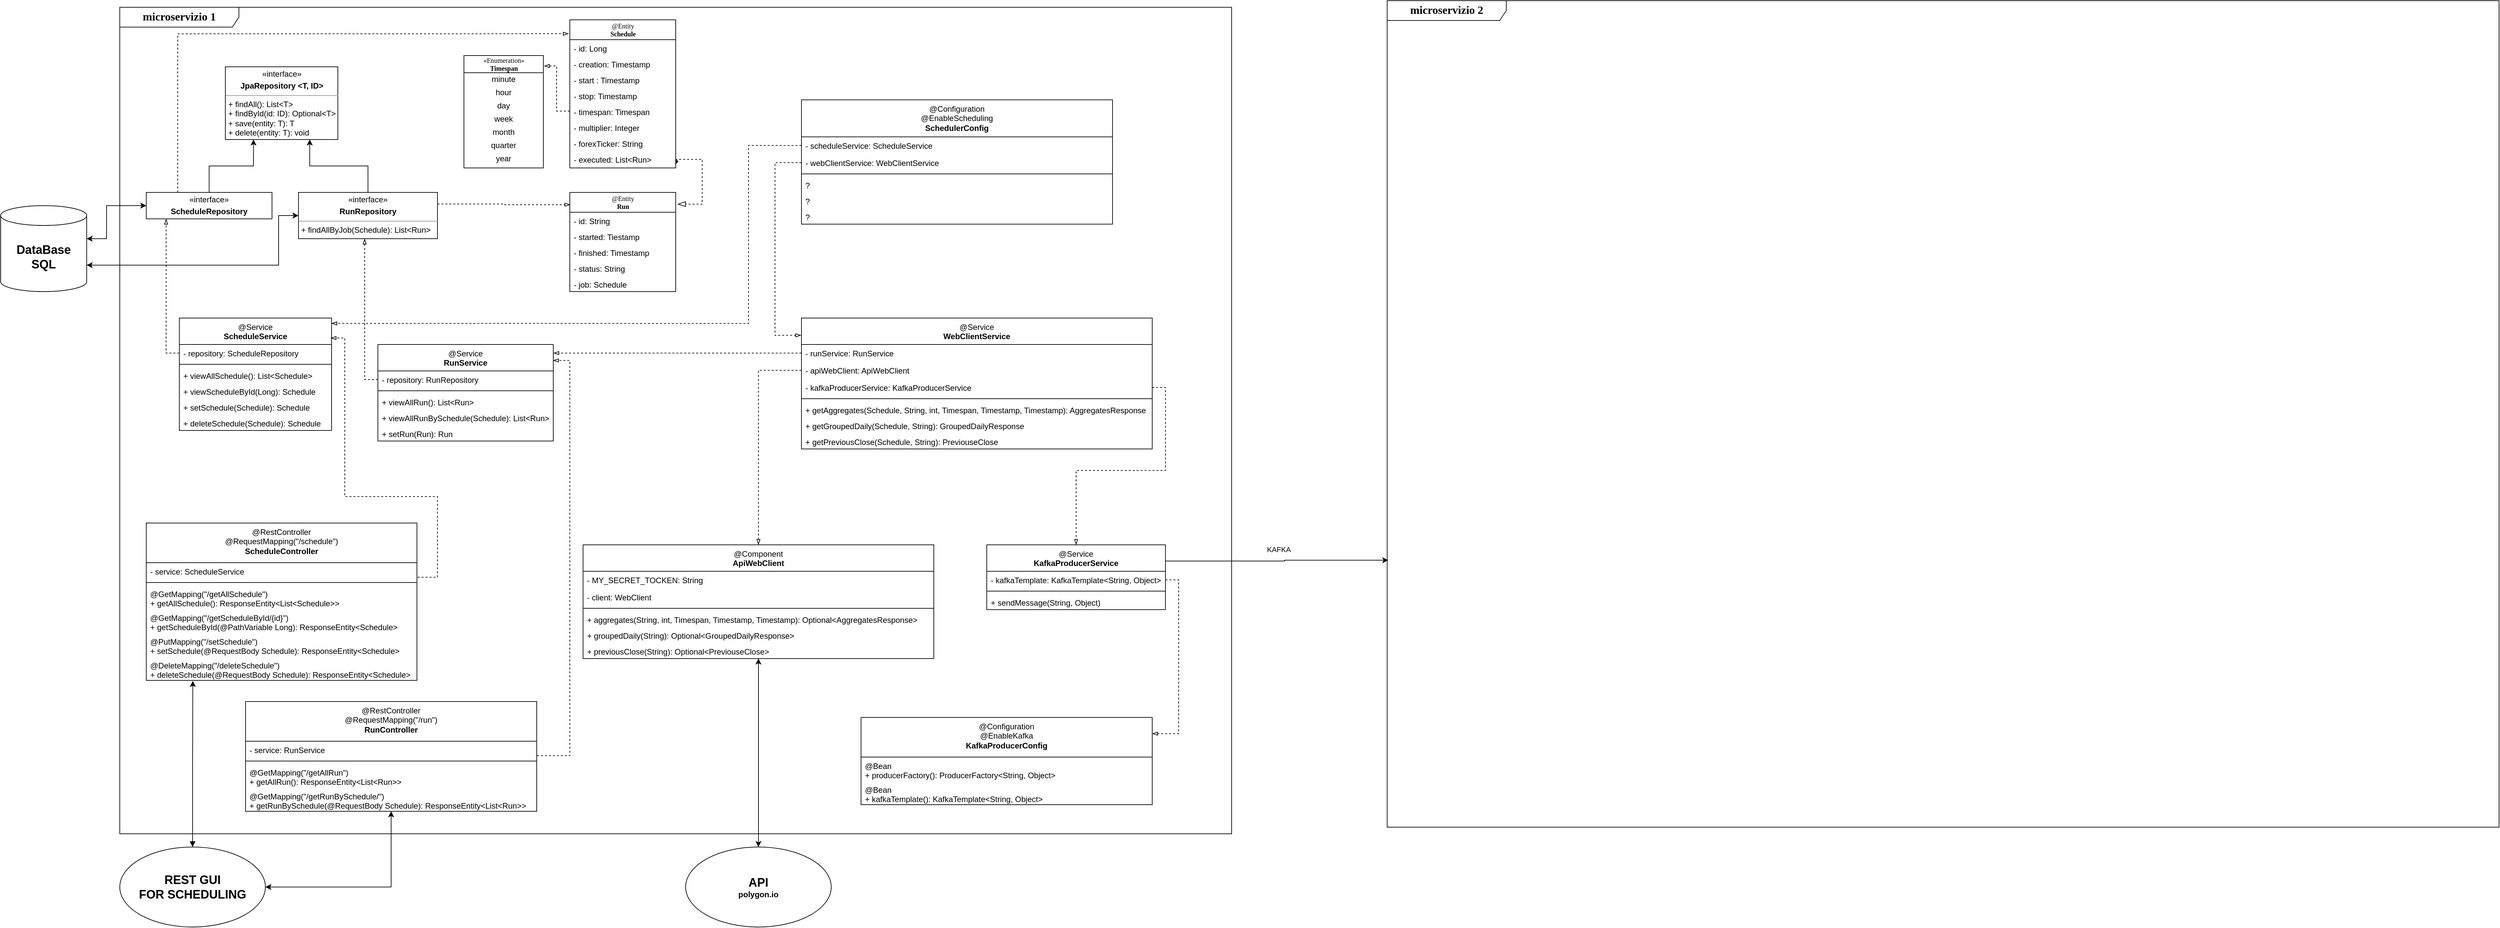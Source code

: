 <mxfile version="21.2.4" type="device">
  <diagram name="Page-1" id="c4acf3e9-155e-7222-9cf6-157b1a14988f">
    <mxGraphModel dx="2625" dy="1468" grid="1" gridSize="10" guides="1" tooltips="1" connect="1" arrows="1" fold="1" page="1" pageScale="1" pageWidth="850" pageHeight="1100" background="#FFFFFF" math="0" shadow="0">
      <root>
        <mxCell id="0" />
        <mxCell id="1" parent="0" />
        <mxCell id="17acba5748e5396b-1" value="&lt;font size=&quot;1&quot; style=&quot;&quot;&gt;&lt;b style=&quot;font-size: 17px;&quot;&gt;microservizio 1&lt;/b&gt;&lt;/font&gt;" style="shape=umlFrame;whiteSpace=wrap;html=1;rounded=0;shadow=0;comic=0;labelBackgroundColor=none;strokeWidth=1;fontFamily=Verdana;fontSize=10;align=center;width=180;height=30;" parent="1" vertex="1">
          <mxGeometry x="230" y="60" width="1680" height="1250" as="geometry" />
        </mxCell>
        <mxCell id="17acba5748e5396b-20" value="@Entity&lt;br&gt;&lt;b&gt;Run&lt;/b&gt;" style="swimlane;html=1;fontStyle=0;childLayout=stackLayout;horizontal=1;startSize=30;fillColor=none;horizontalStack=0;resizeParent=1;resizeLast=0;collapsible=1;marginBottom=0;swimlaneFillColor=#ffffff;rounded=0;shadow=0;comic=0;labelBackgroundColor=none;strokeWidth=1;fontFamily=Verdana;fontSize=10;align=center;" parent="1" vertex="1">
          <mxGeometry x="910" y="340" width="160" height="150" as="geometry">
            <mxRectangle x="350" y="42" width="60" height="30" as="alternateBounds" />
          </mxGeometry>
        </mxCell>
        <mxCell id="17acba5748e5396b-21" value="- id: String" style="text;html=1;strokeColor=none;fillColor=none;align=left;verticalAlign=top;spacingLeft=4;spacingRight=4;whiteSpace=wrap;overflow=hidden;rotatable=0;points=[[0,0.5],[1,0.5]];portConstraint=eastwest;" parent="17acba5748e5396b-20" vertex="1">
          <mxGeometry y="30" width="160" height="24" as="geometry" />
        </mxCell>
        <mxCell id="17acba5748e5396b-24" value="- started: Tiestamp" style="text;html=1;strokeColor=none;fillColor=none;align=left;verticalAlign=top;spacingLeft=4;spacingRight=4;whiteSpace=wrap;overflow=hidden;rotatable=0;points=[[0,0.5],[1,0.5]];portConstraint=eastwest;" parent="17acba5748e5396b-20" vertex="1">
          <mxGeometry y="54" width="160" height="24" as="geometry" />
        </mxCell>
        <mxCell id="17acba5748e5396b-26" value="- finished: Timestamp" style="text;html=1;strokeColor=none;fillColor=none;align=left;verticalAlign=top;spacingLeft=4;spacingRight=4;whiteSpace=wrap;overflow=hidden;rotatable=0;points=[[0,0.5],[1,0.5]];portConstraint=eastwest;" parent="17acba5748e5396b-20" vertex="1">
          <mxGeometry y="78" width="160" height="24" as="geometry" />
        </mxCell>
        <mxCell id="5p70OFvPEFE5nbxzJGu6-10" value="- status: String" style="text;html=1;strokeColor=none;fillColor=none;align=left;verticalAlign=top;spacingLeft=4;spacingRight=4;whiteSpace=wrap;overflow=hidden;rotatable=0;points=[[0,0.5],[1,0.5]];portConstraint=eastwest;" vertex="1" parent="17acba5748e5396b-20">
          <mxGeometry y="102" width="160" height="24" as="geometry" />
        </mxCell>
        <mxCell id="5p70OFvPEFE5nbxzJGu6-11" value="- job: Schedule" style="text;html=1;strokeColor=none;fillColor=none;align=left;verticalAlign=top;spacingLeft=4;spacingRight=4;whiteSpace=wrap;overflow=hidden;rotatable=0;points=[[0,0.5],[1,0.5]];portConstraint=eastwest;" vertex="1" parent="17acba5748e5396b-20">
          <mxGeometry y="126" width="160" height="24" as="geometry" />
        </mxCell>
        <mxCell id="17acba5748e5396b-30" value="«Enumeration»&lt;br&gt;&lt;b&gt;Timespan&lt;/b&gt;" style="swimlane;html=1;fontStyle=0;childLayout=stackLayout;horizontal=1;startSize=26;fillColor=none;horizontalStack=0;resizeParent=1;resizeLast=0;collapsible=1;marginBottom=0;swimlaneFillColor=#ffffff;rounded=0;shadow=0;comic=0;labelBackgroundColor=none;strokeWidth=1;fontFamily=Verdana;fontSize=10;align=center;" parent="1" vertex="1">
          <mxGeometry x="750" y="133" width="120" height="170" as="geometry">
            <mxRectangle x="660" y="32.5" width="140" height="40" as="alternateBounds" />
          </mxGeometry>
        </mxCell>
        <mxCell id="17acba5748e5396b-31" value="minute" style="text;html=1;strokeColor=none;fillColor=none;align=center;verticalAlign=middle;spacingLeft=4;spacingRight=4;whiteSpace=wrap;overflow=hidden;rotatable=0;points=[[0,0.5],[1,0.5]];portConstraint=eastwest;" parent="17acba5748e5396b-30" vertex="1">
          <mxGeometry y="26" width="120" height="20" as="geometry" />
        </mxCell>
        <mxCell id="17acba5748e5396b-32" value="hour" style="text;html=1;strokeColor=none;fillColor=none;align=center;verticalAlign=middle;spacingLeft=4;spacingRight=4;whiteSpace=wrap;overflow=hidden;rotatable=0;points=[[0,0.5],[1,0.5]];portConstraint=eastwest;" parent="17acba5748e5396b-30" vertex="1">
          <mxGeometry y="46" width="120" height="20" as="geometry" />
        </mxCell>
        <mxCell id="17acba5748e5396b-33" value="day" style="text;html=1;strokeColor=none;fillColor=none;align=center;verticalAlign=middle;spacingLeft=4;spacingRight=4;whiteSpace=wrap;overflow=hidden;rotatable=0;points=[[0,0.5],[1,0.5]];portConstraint=eastwest;" parent="17acba5748e5396b-30" vertex="1">
          <mxGeometry y="66" width="120" height="20" as="geometry" />
        </mxCell>
        <mxCell id="5p70OFvPEFE5nbxzJGu6-16" value="week" style="text;html=1;strokeColor=none;fillColor=none;align=center;verticalAlign=middle;spacingLeft=4;spacingRight=4;whiteSpace=wrap;overflow=hidden;rotatable=0;points=[[0,0.5],[1,0.5]];portConstraint=eastwest;" vertex="1" parent="17acba5748e5396b-30">
          <mxGeometry y="86" width="120" height="20" as="geometry" />
        </mxCell>
        <mxCell id="5p70OFvPEFE5nbxzJGu6-17" value="month" style="text;html=1;strokeColor=none;fillColor=none;align=center;verticalAlign=middle;spacingLeft=4;spacingRight=4;whiteSpace=wrap;overflow=hidden;rotatable=0;points=[[0,0.5],[1,0.5]];portConstraint=eastwest;" vertex="1" parent="17acba5748e5396b-30">
          <mxGeometry y="106" width="120" height="20" as="geometry" />
        </mxCell>
        <mxCell id="5p70OFvPEFE5nbxzJGu6-21" value="quarter" style="text;html=1;strokeColor=none;fillColor=none;align=center;verticalAlign=middle;spacingLeft=4;spacingRight=4;whiteSpace=wrap;overflow=hidden;rotatable=0;points=[[0,0.5],[1,0.5]];portConstraint=eastwest;" vertex="1" parent="17acba5748e5396b-30">
          <mxGeometry y="126" width="120" height="20" as="geometry" />
        </mxCell>
        <mxCell id="5p70OFvPEFE5nbxzJGu6-22" value="year" style="text;html=1;strokeColor=none;fillColor=none;align=center;verticalAlign=middle;spacingLeft=4;spacingRight=4;whiteSpace=wrap;overflow=hidden;rotatable=0;points=[[0,0.5],[1,0.5]];portConstraint=eastwest;" vertex="1" parent="17acba5748e5396b-30">
          <mxGeometry y="146" width="120" height="20" as="geometry" />
        </mxCell>
        <mxCell id="5d2195bd80daf111-23" style="edgeStyle=orthogonalEdgeStyle;rounded=0;html=1;dashed=1;labelBackgroundColor=none;startFill=1;endArrow=blockThin;endFill=0;endSize=10;fontFamily=Verdana;fontSize=10;exitX=1;exitY=0.5;exitDx=0;exitDy=0;startArrow=diamond;entryX=1.017;entryY=0.118;entryDx=0;entryDy=0;entryPerimeter=0;" parent="1" source="5p70OFvPEFE5nbxzJGu6-8" target="17acba5748e5396b-20" edge="1">
          <mxGeometry relative="1" as="geometry">
            <Array as="points">
              <mxPoint x="1110" y="290" />
              <mxPoint x="1110" y="358" />
            </Array>
          </mxGeometry>
        </mxCell>
        <mxCell id="5p70OFvPEFE5nbxzJGu6-25" style="edgeStyle=orthogonalEdgeStyle;rounded=0;orthogonalLoop=1;jettySize=auto;html=1;exitX=0.5;exitY=0;exitDx=0;exitDy=0;entryX=0.25;entryY=1;entryDx=0;entryDy=0;" edge="1" parent="1" source="5d2195bd80daf111-19" target="5p70OFvPEFE5nbxzJGu6-26">
          <mxGeometry relative="1" as="geometry">
            <mxPoint x="477.5" y="297.5" as="targetPoint" />
          </mxGeometry>
        </mxCell>
        <mxCell id="5p70OFvPEFE5nbxzJGu6-28" style="edgeStyle=orthogonalEdgeStyle;rounded=0;orthogonalLoop=1;jettySize=auto;html=1;exitX=0.25;exitY=0;exitDx=0;exitDy=0;entryX=-0.011;entryY=0.094;entryDx=0;entryDy=0;dashed=1;endArrow=blockThin;endFill=0;entryPerimeter=0;" edge="1" parent="1" source="5d2195bd80daf111-19" target="5p70OFvPEFE5nbxzJGu6-1">
          <mxGeometry relative="1" as="geometry">
            <Array as="points">
              <mxPoint x="318" y="101" />
            </Array>
          </mxGeometry>
        </mxCell>
        <mxCell id="5d2195bd80daf111-19" value="&lt;p style=&quot;margin:0px;margin-top:4px;text-align:center;&quot;&gt;&lt;span style=&quot;background-color: initial;&quot;&gt;«interface»&lt;/span&gt;&lt;br&gt;&lt;/p&gt;&lt;p style=&quot;margin:0px;margin-top:4px;text-align:center;&quot;&gt;&lt;b&gt;ScheduleRepository&lt;/b&gt;&lt;/p&gt;&lt;hr size=&quot;1&quot;&gt;&lt;p style=&quot;margin:0px;margin-left:4px;&quot;&gt;&lt;br&gt;&lt;/p&gt;&lt;hr size=&quot;1&quot;&gt;&lt;p style=&quot;margin:0px;margin-left:4px;&quot;&gt;&lt;br&gt;&lt;/p&gt;" style="verticalAlign=top;align=left;overflow=fill;fontSize=12;fontFamily=Helvetica;html=1;rounded=0;shadow=0;comic=0;labelBackgroundColor=none;strokeWidth=1" parent="1" vertex="1">
          <mxGeometry x="270" y="340" width="190" height="40" as="geometry" />
        </mxCell>
        <mxCell id="5p70OFvPEFE5nbxzJGu6-1" value="@Entity&lt;br&gt;&lt;b&gt;Schedule&lt;/b&gt;" style="swimlane;html=1;fontStyle=0;childLayout=stackLayout;horizontal=1;startSize=30;fillColor=none;horizontalStack=0;resizeParent=1;resizeLast=0;collapsible=1;marginBottom=0;swimlaneFillColor=#ffffff;rounded=0;shadow=0;comic=0;labelBackgroundColor=none;strokeWidth=1;fontFamily=Verdana;fontSize=10;align=center;" vertex="1" parent="1">
          <mxGeometry x="910" y="79" width="160" height="224" as="geometry">
            <mxRectangle x="690" y="59" width="90" height="40" as="alternateBounds" />
          </mxGeometry>
        </mxCell>
        <mxCell id="5p70OFvPEFE5nbxzJGu6-2" value="- id: Long" style="text;html=1;strokeColor=none;fillColor=none;align=left;verticalAlign=top;spacingLeft=4;spacingRight=4;whiteSpace=wrap;overflow=hidden;rotatable=0;points=[[0,0.5],[1,0.5]];portConstraint=eastwest;" vertex="1" parent="5p70OFvPEFE5nbxzJGu6-1">
          <mxGeometry y="30" width="160" height="24" as="geometry" />
        </mxCell>
        <mxCell id="5p70OFvPEFE5nbxzJGu6-3" value="- creation: Timestamp" style="text;html=1;strokeColor=none;fillColor=none;align=left;verticalAlign=top;spacingLeft=4;spacingRight=4;whiteSpace=wrap;overflow=hidden;rotatable=0;points=[[0,0.5],[1,0.5]];portConstraint=eastwest;" vertex="1" parent="5p70OFvPEFE5nbxzJGu6-1">
          <mxGeometry y="54" width="160" height="24" as="geometry" />
        </mxCell>
        <mxCell id="5p70OFvPEFE5nbxzJGu6-4" value="- start : Timestamp" style="text;html=1;strokeColor=none;fillColor=none;align=left;verticalAlign=top;spacingLeft=4;spacingRight=4;whiteSpace=wrap;overflow=hidden;rotatable=0;points=[[0,0.5],[1,0.5]];portConstraint=eastwest;" vertex="1" parent="5p70OFvPEFE5nbxzJGu6-1">
          <mxGeometry y="78" width="160" height="24" as="geometry" />
        </mxCell>
        <mxCell id="5p70OFvPEFE5nbxzJGu6-5" value="- stop: Timestamp" style="text;html=1;strokeColor=none;fillColor=none;align=left;verticalAlign=top;spacingLeft=4;spacingRight=4;whiteSpace=wrap;overflow=hidden;rotatable=0;points=[[0,0.5],[1,0.5]];portConstraint=eastwest;" vertex="1" parent="5p70OFvPEFE5nbxzJGu6-1">
          <mxGeometry y="102" width="160" height="24" as="geometry" />
        </mxCell>
        <mxCell id="5p70OFvPEFE5nbxzJGu6-6" value="- timespan: Timespan" style="text;html=1;strokeColor=none;fillColor=none;align=left;verticalAlign=top;spacingLeft=4;spacingRight=4;whiteSpace=wrap;overflow=hidden;rotatable=0;points=[[0,0.5],[1,0.5]];portConstraint=eastwest;" vertex="1" parent="5p70OFvPEFE5nbxzJGu6-1">
          <mxGeometry y="126" width="160" height="24" as="geometry" />
        </mxCell>
        <mxCell id="5p70OFvPEFE5nbxzJGu6-7" value="- multiplier: Integer" style="text;html=1;strokeColor=none;fillColor=none;align=left;verticalAlign=top;spacingLeft=4;spacingRight=4;whiteSpace=wrap;overflow=hidden;rotatable=0;points=[[0,0.5],[1,0.5]];portConstraint=eastwest;" vertex="1" parent="5p70OFvPEFE5nbxzJGu6-1">
          <mxGeometry y="150" width="160" height="24" as="geometry" />
        </mxCell>
        <mxCell id="5p70OFvPEFE5nbxzJGu6-9" value="- forexTicker: String" style="text;html=1;strokeColor=none;fillColor=none;align=left;verticalAlign=top;spacingLeft=4;spacingRight=4;whiteSpace=wrap;overflow=hidden;rotatable=0;points=[[0,0.5],[1,0.5]];portConstraint=eastwest;" vertex="1" parent="5p70OFvPEFE5nbxzJGu6-1">
          <mxGeometry y="174" width="160" height="24" as="geometry" />
        </mxCell>
        <mxCell id="5p70OFvPEFE5nbxzJGu6-8" value="- executed: List&amp;lt;Run&amp;gt;" style="text;html=1;strokeColor=none;fillColor=none;align=left;verticalAlign=top;spacingLeft=4;spacingRight=4;whiteSpace=wrap;overflow=hidden;rotatable=0;points=[[0,0.5],[1,0.5]];portConstraint=eastwest;" vertex="1" parent="5p70OFvPEFE5nbxzJGu6-1">
          <mxGeometry y="198" width="160" height="24" as="geometry" />
        </mxCell>
        <mxCell id="5p70OFvPEFE5nbxzJGu6-24" style="edgeStyle=orthogonalEdgeStyle;rounded=0;orthogonalLoop=1;jettySize=auto;html=1;entryX=0.75;entryY=1;entryDx=0;entryDy=0;" edge="1" parent="1" source="5p70OFvPEFE5nbxzJGu6-23" target="5p70OFvPEFE5nbxzJGu6-26">
          <mxGeometry relative="1" as="geometry">
            <mxPoint x="532.5" y="297.5" as="targetPoint" />
          </mxGeometry>
        </mxCell>
        <mxCell id="5p70OFvPEFE5nbxzJGu6-29" style="edgeStyle=orthogonalEdgeStyle;rounded=0;orthogonalLoop=1;jettySize=auto;html=1;entryX=0.004;entryY=0.124;entryDx=0;entryDy=0;dashed=1;endArrow=blockThin;endFill=0;entryPerimeter=0;exitX=1;exitY=0.25;exitDx=0;exitDy=0;" edge="1" parent="1" source="5p70OFvPEFE5nbxzJGu6-23" target="17acba5748e5396b-20">
          <mxGeometry relative="1" as="geometry" />
        </mxCell>
        <mxCell id="5p70OFvPEFE5nbxzJGu6-23" value="&lt;p style=&quot;margin:0px;margin-top:4px;text-align:center;&quot;&gt;&lt;span style=&quot;background-color: initial;&quot;&gt;«interface»&lt;/span&gt;&lt;br&gt;&lt;/p&gt;&lt;p style=&quot;margin:0px;margin-top:4px;text-align:center;&quot;&gt;&lt;b&gt;RunRepository&lt;/b&gt;&lt;/p&gt;&lt;hr size=&quot;1&quot;&gt;&lt;p style=&quot;margin:0px;margin-left:4px;&quot;&gt;+ findAllByJob(Schedule): List&amp;lt;Run&amp;gt;&lt;br&gt;&lt;/p&gt;&lt;hr size=&quot;1&quot;&gt;&lt;p style=&quot;margin:0px;margin-left:4px;&quot;&gt;&lt;br&gt;&lt;/p&gt;" style="verticalAlign=top;align=left;overflow=fill;fontSize=12;fontFamily=Helvetica;html=1;rounded=0;shadow=0;comic=0;labelBackgroundColor=none;strokeWidth=1" vertex="1" parent="1">
          <mxGeometry x="500" y="340" width="210" height="70" as="geometry" />
        </mxCell>
        <mxCell id="5p70OFvPEFE5nbxzJGu6-26" value="&lt;p style=&quot;margin:0px;margin-top:4px;text-align:center;&quot;&gt;&lt;span style=&quot;background-color: initial;&quot;&gt;«interface»&lt;/span&gt;&lt;br&gt;&lt;/p&gt;&lt;p style=&quot;margin:0px;margin-top:4px;text-align:center;&quot;&gt;&lt;b&gt;JpaRepository &amp;lt;T, ID&amp;gt;&lt;/b&gt;&lt;/p&gt;&lt;hr size=&quot;1&quot;&gt;&lt;p style=&quot;margin:0px;margin-left:4px;&quot;&gt;+ findAll(): List&amp;lt;T&amp;gt;&lt;/p&gt;&lt;p style=&quot;margin:0px;margin-left:4px;&quot;&gt;&lt;span style=&quot;background-color: initial;&quot;&gt;+ findById(id: ID): Optional&amp;lt;T&amp;gt;&lt;/span&gt;&lt;/p&gt;&lt;p style=&quot;margin:0px;margin-left:4px;&quot;&gt;&lt;span style=&quot;background-color: initial;&quot;&gt;+ save(entity: T): T&lt;/span&gt;&lt;/p&gt;&lt;p style=&quot;margin:0px;margin-left:4px;&quot;&gt;&lt;span style=&quot;background-color: initial;&quot;&gt;+ delete(entity: T): void&amp;nbsp;&lt;/span&gt;&lt;/p&gt;" style="verticalAlign=top;align=left;overflow=fill;fontSize=12;fontFamily=Helvetica;html=1;rounded=0;shadow=0;comic=0;labelBackgroundColor=none;strokeWidth=1" vertex="1" parent="1">
          <mxGeometry x="389.5" y="150" width="170" height="110" as="geometry" />
        </mxCell>
        <mxCell id="5p70OFvPEFE5nbxzJGu6-30" value="&lt;span style=&quot;font-weight: normal;&quot;&gt;@Service&lt;/span&gt;&lt;br&gt;ScheduleService" style="swimlane;fontStyle=1;align=center;verticalAlign=top;childLayout=stackLayout;horizontal=1;startSize=40;horizontalStack=0;resizeParent=1;resizeParentMax=0;resizeLast=0;collapsible=1;marginBottom=0;whiteSpace=wrap;html=1;" vertex="1" parent="1">
          <mxGeometry x="320" y="530" width="230" height="170" as="geometry" />
        </mxCell>
        <mxCell id="5p70OFvPEFE5nbxzJGu6-31" value="- repository: ScheduleRepository" style="text;strokeColor=none;fillColor=none;align=left;verticalAlign=top;spacingLeft=4;spacingRight=4;overflow=hidden;rotatable=0;points=[[0,0.5],[1,0.5]];portConstraint=eastwest;whiteSpace=wrap;html=1;" vertex="1" parent="5p70OFvPEFE5nbxzJGu6-30">
          <mxGeometry y="40" width="230" height="26" as="geometry" />
        </mxCell>
        <mxCell id="5p70OFvPEFE5nbxzJGu6-32" value="" style="line;strokeWidth=1;fillColor=none;align=left;verticalAlign=middle;spacingTop=-1;spacingLeft=3;spacingRight=3;rotatable=0;labelPosition=right;points=[];portConstraint=eastwest;strokeColor=inherit;" vertex="1" parent="5p70OFvPEFE5nbxzJGu6-30">
          <mxGeometry y="66" width="230" height="8" as="geometry" />
        </mxCell>
        <mxCell id="5p70OFvPEFE5nbxzJGu6-54" value="+ viewAllSchedule(): List&amp;lt;Schedule&amp;gt;" style="text;html=1;strokeColor=none;fillColor=none;align=left;verticalAlign=top;spacingLeft=4;spacingRight=4;whiteSpace=wrap;overflow=hidden;rotatable=0;points=[[0,0.5],[1,0.5]];portConstraint=eastwest;" vertex="1" parent="5p70OFvPEFE5nbxzJGu6-30">
          <mxGeometry y="74" width="230" height="24" as="geometry" />
        </mxCell>
        <mxCell id="5p70OFvPEFE5nbxzJGu6-58" value="+ viewScheduleById(Long): Schedule" style="text;html=1;strokeColor=none;fillColor=none;align=left;verticalAlign=top;spacingLeft=4;spacingRight=4;whiteSpace=wrap;overflow=hidden;rotatable=0;points=[[0,0.5],[1,0.5]];portConstraint=eastwest;" vertex="1" parent="5p70OFvPEFE5nbxzJGu6-30">
          <mxGeometry y="98" width="230" height="24" as="geometry" />
        </mxCell>
        <mxCell id="5p70OFvPEFE5nbxzJGu6-57" value="+ setSchedule(Schedule): Schedule" style="text;html=1;strokeColor=none;fillColor=none;align=left;verticalAlign=top;spacingLeft=4;spacingRight=4;whiteSpace=wrap;overflow=hidden;rotatable=0;points=[[0,0.5],[1,0.5]];portConstraint=eastwest;" vertex="1" parent="5p70OFvPEFE5nbxzJGu6-30">
          <mxGeometry y="122" width="230" height="24" as="geometry" />
        </mxCell>
        <mxCell id="5p70OFvPEFE5nbxzJGu6-56" value="+ deleteSchedule(Schedule): Schedule" style="text;html=1;strokeColor=none;fillColor=none;align=left;verticalAlign=top;spacingLeft=4;spacingRight=4;whiteSpace=wrap;overflow=hidden;rotatable=0;points=[[0,0.5],[1,0.5]];portConstraint=eastwest;" vertex="1" parent="5p70OFvPEFE5nbxzJGu6-30">
          <mxGeometry y="146" width="230" height="24" as="geometry" />
        </mxCell>
        <mxCell id="5p70OFvPEFE5nbxzJGu6-59" style="edgeStyle=orthogonalEdgeStyle;rounded=0;orthogonalLoop=1;jettySize=auto;html=1;exitX=0;exitY=0.5;exitDx=0;exitDy=0;entryX=0.158;entryY=1;entryDx=0;entryDy=0;entryPerimeter=0;dashed=1;endArrow=blockThin;endFill=0;" edge="1" parent="1" source="5p70OFvPEFE5nbxzJGu6-31" target="5d2195bd80daf111-19">
          <mxGeometry relative="1" as="geometry" />
        </mxCell>
        <mxCell id="5p70OFvPEFE5nbxzJGu6-60" value="&lt;span style=&quot;font-weight: normal;&quot;&gt;@Service&lt;/span&gt;&lt;br&gt;RunService" style="swimlane;fontStyle=1;align=center;verticalAlign=top;childLayout=stackLayout;horizontal=1;startSize=40;horizontalStack=0;resizeParent=1;resizeParentMax=0;resizeLast=0;collapsible=1;marginBottom=0;whiteSpace=wrap;html=1;" vertex="1" parent="1">
          <mxGeometry x="620" y="570" width="265" height="146" as="geometry" />
        </mxCell>
        <mxCell id="5p70OFvPEFE5nbxzJGu6-61" value="- repository: RunRepository" style="text;strokeColor=none;fillColor=none;align=left;verticalAlign=top;spacingLeft=4;spacingRight=4;overflow=hidden;rotatable=0;points=[[0,0.5],[1,0.5]];portConstraint=eastwest;whiteSpace=wrap;html=1;" vertex="1" parent="5p70OFvPEFE5nbxzJGu6-60">
          <mxGeometry y="40" width="265" height="26" as="geometry" />
        </mxCell>
        <mxCell id="5p70OFvPEFE5nbxzJGu6-62" value="" style="line;strokeWidth=1;fillColor=none;align=left;verticalAlign=middle;spacingTop=-1;spacingLeft=3;spacingRight=3;rotatable=0;labelPosition=right;points=[];portConstraint=eastwest;strokeColor=inherit;" vertex="1" parent="5p70OFvPEFE5nbxzJGu6-60">
          <mxGeometry y="66" width="265" height="8" as="geometry" />
        </mxCell>
        <mxCell id="5p70OFvPEFE5nbxzJGu6-63" value="+ viewAllRun(): List&amp;lt;Run&amp;gt;" style="text;html=1;strokeColor=none;fillColor=none;align=left;verticalAlign=top;spacingLeft=4;spacingRight=4;whiteSpace=wrap;overflow=hidden;rotatable=0;points=[[0,0.5],[1,0.5]];portConstraint=eastwest;" vertex="1" parent="5p70OFvPEFE5nbxzJGu6-60">
          <mxGeometry y="74" width="265" height="24" as="geometry" />
        </mxCell>
        <mxCell id="5p70OFvPEFE5nbxzJGu6-64" value="+ viewAllRunBySchedule(Schedule): List&amp;lt;Run&amp;gt;" style="text;html=1;strokeColor=none;fillColor=none;align=left;verticalAlign=top;spacingLeft=4;spacingRight=4;whiteSpace=wrap;overflow=hidden;rotatable=0;points=[[0,0.5],[1,0.5]];portConstraint=eastwest;" vertex="1" parent="5p70OFvPEFE5nbxzJGu6-60">
          <mxGeometry y="98" width="265" height="24" as="geometry" />
        </mxCell>
        <mxCell id="5p70OFvPEFE5nbxzJGu6-65" value="+ setRun(Run): Run" style="text;html=1;strokeColor=none;fillColor=none;align=left;verticalAlign=top;spacingLeft=4;spacingRight=4;whiteSpace=wrap;overflow=hidden;rotatable=0;points=[[0,0.5],[1,0.5]];portConstraint=eastwest;" vertex="1" parent="5p70OFvPEFE5nbxzJGu6-60">
          <mxGeometry y="122" width="265" height="24" as="geometry" />
        </mxCell>
        <mxCell id="5p70OFvPEFE5nbxzJGu6-67" style="edgeStyle=orthogonalEdgeStyle;rounded=0;orthogonalLoop=1;jettySize=auto;html=1;exitX=0;exitY=0.5;exitDx=0;exitDy=0;dashed=1;endArrow=blockThin;endFill=0;" edge="1" parent="1" source="5p70OFvPEFE5nbxzJGu6-61">
          <mxGeometry relative="1" as="geometry">
            <mxPoint x="600" y="410" as="targetPoint" />
          </mxGeometry>
        </mxCell>
        <mxCell id="5p70OFvPEFE5nbxzJGu6-77" value="&lt;div&gt;&lt;span style=&quot;font-weight: normal;&quot;&gt;@RestController&lt;/span&gt;&lt;/div&gt;&lt;span style=&quot;background-color: initial; font-weight: 400;&quot;&gt;@RequestMapping(&quot;/schedule&quot;)&lt;br&gt;&lt;/span&gt;ScheduleController" style="swimlane;fontStyle=1;align=center;verticalAlign=top;childLayout=stackLayout;horizontal=1;startSize=60;horizontalStack=0;resizeParent=1;resizeParentMax=0;resizeLast=0;collapsible=1;marginBottom=0;whiteSpace=wrap;html=1;" vertex="1" parent="1">
          <mxGeometry x="270" y="840" width="409" height="238" as="geometry" />
        </mxCell>
        <mxCell id="5p70OFvPEFE5nbxzJGu6-78" value="- service: ScheduleService" style="text;strokeColor=none;fillColor=none;align=left;verticalAlign=top;spacingLeft=4;spacingRight=4;overflow=hidden;rotatable=0;points=[[0,0.5],[1,0.5]];portConstraint=eastwest;whiteSpace=wrap;html=1;" vertex="1" parent="5p70OFvPEFE5nbxzJGu6-77">
          <mxGeometry y="60" width="409" height="26" as="geometry" />
        </mxCell>
        <mxCell id="5p70OFvPEFE5nbxzJGu6-79" value="" style="line;strokeWidth=1;fillColor=none;align=left;verticalAlign=middle;spacingTop=-1;spacingLeft=3;spacingRight=3;rotatable=0;labelPosition=right;points=[];portConstraint=eastwest;strokeColor=inherit;" vertex="1" parent="5p70OFvPEFE5nbxzJGu6-77">
          <mxGeometry y="86" width="409" height="8" as="geometry" />
        </mxCell>
        <mxCell id="5p70OFvPEFE5nbxzJGu6-80" value="&lt;div&gt;@GetMapping(&quot;/getAllSchedule&quot;)&lt;/div&gt;+ getAllSchedule(): ResponseEntity&amp;lt;List&amp;lt;Schedule&amp;gt;&amp;gt;&lt;div&gt;&lt;span style=&quot;&quot;&gt;&lt;/span&gt;&lt;/div&gt;" style="text;html=1;strokeColor=none;fillColor=none;align=left;verticalAlign=top;spacingLeft=4;spacingRight=4;whiteSpace=wrap;overflow=hidden;rotatable=0;points=[[0,0.5],[1,0.5]];portConstraint=eastwest;" vertex="1" parent="5p70OFvPEFE5nbxzJGu6-77">
          <mxGeometry y="94" width="409" height="36" as="geometry" />
        </mxCell>
        <mxCell id="5p70OFvPEFE5nbxzJGu6-81" value="&lt;div&gt;@GetMapping(&quot;/getScheduleById/{id}&quot;)&lt;/div&gt;&lt;div&gt;&lt;span style=&quot;background-color: initial;&quot;&gt;+ getScheduleById(@PathVariable Long): ResponseEntity&amp;lt;Schedule&amp;gt;&lt;/span&gt;&lt;/div&gt;&lt;div&gt;&lt;span style=&quot;&quot;&gt;&lt;/span&gt;&lt;/div&gt;" style="text;html=1;strokeColor=none;fillColor=none;align=left;verticalAlign=top;spacingLeft=4;spacingRight=4;whiteSpace=wrap;overflow=hidden;rotatable=0;points=[[0,0.5],[1,0.5]];portConstraint=eastwest;" vertex="1" parent="5p70OFvPEFE5nbxzJGu6-77">
          <mxGeometry y="130" width="409" height="36" as="geometry" />
        </mxCell>
        <mxCell id="5p70OFvPEFE5nbxzJGu6-82" value="&lt;div&gt;@PutMapping(&quot;/setSchedule&quot;)&lt;/div&gt;&lt;div&gt;&lt;span style=&quot;background-color: initial;&quot;&gt;+ setSchedule(@RequestBody Schedule): ResponseEntity&amp;lt;Schedule&amp;gt;&lt;/span&gt;&lt;/div&gt;&lt;div&gt;&lt;span style=&quot;&quot;&gt;&lt;/span&gt;&lt;/div&gt;" style="text;html=1;strokeColor=none;fillColor=none;align=left;verticalAlign=top;spacingLeft=4;spacingRight=4;whiteSpace=wrap;overflow=hidden;rotatable=0;points=[[0,0.5],[1,0.5]];portConstraint=eastwest;" vertex="1" parent="5p70OFvPEFE5nbxzJGu6-77">
          <mxGeometry y="166" width="409" height="36" as="geometry" />
        </mxCell>
        <mxCell id="5p70OFvPEFE5nbxzJGu6-83" value="&lt;div&gt;@DeleteMapping(&quot;/deleteSchedule&quot;)&lt;/div&gt;&lt;div&gt;+ deleteSchedule(@RequestBody Schedule): ResponseEntity&amp;lt;Schedule&amp;gt;&lt;span style=&quot;&quot;&gt;&lt;/span&gt;&lt;/div&gt;" style="text;html=1;strokeColor=none;fillColor=none;align=left;verticalAlign=top;spacingLeft=4;spacingRight=4;whiteSpace=wrap;overflow=hidden;rotatable=0;points=[[0,0.5],[1,0.5]];portConstraint=eastwest;" vertex="1" parent="5p70OFvPEFE5nbxzJGu6-77">
          <mxGeometry y="202" width="409" height="36" as="geometry" />
        </mxCell>
        <mxCell id="5p70OFvPEFE5nbxzJGu6-141" value="" style="edgeStyle=orthogonalEdgeStyle;rounded=0;orthogonalLoop=1;jettySize=auto;html=1;entryX=1;entryY=0.5;entryDx=0;entryDy=0;startArrow=classic;startFill=1;" edge="1" parent="1" source="5p70OFvPEFE5nbxzJGu6-84" target="5p70OFvPEFE5nbxzJGu6-140">
          <mxGeometry relative="1" as="geometry">
            <Array as="points">
              <mxPoint x="640" y="1391" />
            </Array>
          </mxGeometry>
        </mxCell>
        <mxCell id="5p70OFvPEFE5nbxzJGu6-84" value="&lt;div&gt;&lt;span style=&quot;font-weight: normal;&quot;&gt;@RestController&lt;/span&gt;&lt;/div&gt;&lt;span style=&quot;background-color: initial; font-weight: 400;&quot;&gt;@RequestMapping(&quot;/run&quot;)&lt;br&gt;&lt;/span&gt;RunController" style="swimlane;fontStyle=1;align=center;verticalAlign=top;childLayout=stackLayout;horizontal=1;startSize=60;horizontalStack=0;resizeParent=1;resizeParentMax=0;resizeLast=0;collapsible=1;marginBottom=0;whiteSpace=wrap;html=1;" vertex="1" parent="1">
          <mxGeometry x="420" y="1110" width="440" height="166" as="geometry" />
        </mxCell>
        <mxCell id="5p70OFvPEFE5nbxzJGu6-85" value="- service: RunService" style="text;strokeColor=none;fillColor=none;align=left;verticalAlign=top;spacingLeft=4;spacingRight=4;overflow=hidden;rotatable=0;points=[[0,0.5],[1,0.5]];portConstraint=eastwest;whiteSpace=wrap;html=1;" vertex="1" parent="5p70OFvPEFE5nbxzJGu6-84">
          <mxGeometry y="60" width="440" height="26" as="geometry" />
        </mxCell>
        <mxCell id="5p70OFvPEFE5nbxzJGu6-86" value="" style="line;strokeWidth=1;fillColor=none;align=left;verticalAlign=middle;spacingTop=-1;spacingLeft=3;spacingRight=3;rotatable=0;labelPosition=right;points=[];portConstraint=eastwest;strokeColor=inherit;" vertex="1" parent="5p70OFvPEFE5nbxzJGu6-84">
          <mxGeometry y="86" width="440" height="8" as="geometry" />
        </mxCell>
        <mxCell id="5p70OFvPEFE5nbxzJGu6-87" value="&lt;div&gt;@GetMapping(&quot;/getAllRun&quot;)&lt;/div&gt;+ getAllRun(): ResponseEntity&amp;lt;List&amp;lt;Run&amp;gt;&amp;gt;&lt;div&gt;&lt;span style=&quot;&quot;&gt;&lt;/span&gt;&lt;/div&gt;" style="text;html=1;strokeColor=none;fillColor=none;align=left;verticalAlign=top;spacingLeft=4;spacingRight=4;whiteSpace=wrap;overflow=hidden;rotatable=0;points=[[0,0.5],[1,0.5]];portConstraint=eastwest;" vertex="1" parent="5p70OFvPEFE5nbxzJGu6-84">
          <mxGeometry y="94" width="440" height="36" as="geometry" />
        </mxCell>
        <mxCell id="5p70OFvPEFE5nbxzJGu6-88" value="&lt;div&gt;@GetMapping(&quot;/getRunBySchedule/&quot;)&lt;/div&gt;&lt;div&gt;+ getRunBySchedule(@RequestBody Schedule&lt;span style=&quot;background-color: initial;&quot;&gt;): ResponseEntity&amp;lt;List&amp;lt;Run&amp;gt;&amp;gt;&lt;/span&gt;&lt;/div&gt;&lt;div&gt;&lt;span style=&quot;&quot;&gt;&lt;/span&gt;&lt;/div&gt;" style="text;html=1;strokeColor=none;fillColor=none;align=left;verticalAlign=top;spacingLeft=4;spacingRight=4;whiteSpace=wrap;overflow=hidden;rotatable=0;points=[[0,0.5],[1,0.5]];portConstraint=eastwest;" vertex="1" parent="5p70OFvPEFE5nbxzJGu6-84">
          <mxGeometry y="130" width="440" height="36" as="geometry" />
        </mxCell>
        <mxCell id="5p70OFvPEFE5nbxzJGu6-91" style="edgeStyle=orthogonalEdgeStyle;rounded=0;orthogonalLoop=1;jettySize=auto;html=1;entryX=0.999;entryY=0.165;entryDx=0;entryDy=0;dashed=1;endArrow=blockThin;endFill=0;exitX=1.001;exitY=0.838;exitDx=0;exitDy=0;exitPerimeter=0;entryPerimeter=0;" edge="1" parent="1" source="5p70OFvPEFE5nbxzJGu6-85" target="5p70OFvPEFE5nbxzJGu6-60">
          <mxGeometry relative="1" as="geometry">
            <mxPoint x="690" y="1050" as="sourcePoint" />
            <mxPoint x="885" y="630.5" as="targetPoint" />
            <Array as="points">
              <mxPoint x="910" y="1192" />
              <mxPoint x="910" y="594" />
            </Array>
          </mxGeometry>
        </mxCell>
        <mxCell id="5p70OFvPEFE5nbxzJGu6-92" style="edgeStyle=orthogonalEdgeStyle;rounded=0;orthogonalLoop=1;jettySize=auto;html=1;dashed=1;endArrow=blockThin;endFill=0;entryX=0.994;entryY=0.178;entryDx=0;entryDy=0;entryPerimeter=0;" edge="1" parent="1" target="5p70OFvPEFE5nbxzJGu6-30">
          <mxGeometry relative="1" as="geometry">
            <mxPoint x="680" y="922" as="sourcePoint" />
            <mxPoint x="550" y="600.26" as="targetPoint" />
            <Array as="points">
              <mxPoint x="710" y="922" />
              <mxPoint x="710" y="800" />
              <mxPoint x="570" y="800" />
              <mxPoint x="570" y="560" />
            </Array>
          </mxGeometry>
        </mxCell>
        <mxCell id="5p70OFvPEFE5nbxzJGu6-94" style="edgeStyle=orthogonalEdgeStyle;rounded=0;orthogonalLoop=1;jettySize=auto;html=1;entryX=1.009;entryY=0.093;entryDx=0;entryDy=0;entryPerimeter=0;dashed=1;endArrow=blockThin;endFill=0;" edge="1" parent="1" source="5p70OFvPEFE5nbxzJGu6-6" target="17acba5748e5396b-30">
          <mxGeometry relative="1" as="geometry">
            <mxPoint x="740" y="190" as="targetPoint" />
          </mxGeometry>
        </mxCell>
        <mxCell id="5p70OFvPEFE5nbxzJGu6-96" value="&lt;span style=&quot;font-weight: normal;&quot;&gt;@Configuration&lt;br&gt;@EnableScheduling&lt;/span&gt;&lt;br&gt;SchedulerConfig" style="swimlane;fontStyle=1;align=center;verticalAlign=top;childLayout=stackLayout;horizontal=1;startSize=56;horizontalStack=0;resizeParent=1;resizeParentMax=0;resizeLast=0;collapsible=1;marginBottom=0;whiteSpace=wrap;html=1;" vertex="1" parent="1">
          <mxGeometry x="1260" y="200" width="470" height="188" as="geometry" />
        </mxCell>
        <mxCell id="5p70OFvPEFE5nbxzJGu6-97" value="- scheduleService: ScheduleService" style="text;strokeColor=none;fillColor=none;align=left;verticalAlign=top;spacingLeft=4;spacingRight=4;overflow=hidden;rotatable=0;points=[[0,0.5],[1,0.5]];portConstraint=eastwest;whiteSpace=wrap;html=1;" vertex="1" parent="5p70OFvPEFE5nbxzJGu6-96">
          <mxGeometry y="56" width="470" height="26" as="geometry" />
        </mxCell>
        <mxCell id="5p70OFvPEFE5nbxzJGu6-102" value="- webClientService: WebClientService" style="text;strokeColor=none;fillColor=none;align=left;verticalAlign=top;spacingLeft=4;spacingRight=4;overflow=hidden;rotatable=0;points=[[0,0.5],[1,0.5]];portConstraint=eastwest;whiteSpace=wrap;html=1;" vertex="1" parent="5p70OFvPEFE5nbxzJGu6-96">
          <mxGeometry y="82" width="470" height="26" as="geometry" />
        </mxCell>
        <mxCell id="5p70OFvPEFE5nbxzJGu6-98" value="" style="line;strokeWidth=1;fillColor=none;align=left;verticalAlign=middle;spacingTop=-1;spacingLeft=3;spacingRight=3;rotatable=0;labelPosition=right;points=[];portConstraint=eastwest;strokeColor=inherit;" vertex="1" parent="5p70OFvPEFE5nbxzJGu6-96">
          <mxGeometry y="108" width="470" height="8" as="geometry" />
        </mxCell>
        <mxCell id="5p70OFvPEFE5nbxzJGu6-99" value="?" style="text;html=1;strokeColor=none;fillColor=none;align=left;verticalAlign=top;spacingLeft=4;spacingRight=4;whiteSpace=wrap;overflow=hidden;rotatable=0;points=[[0,0.5],[1,0.5]];portConstraint=eastwest;" vertex="1" parent="5p70OFvPEFE5nbxzJGu6-96">
          <mxGeometry y="116" width="470" height="24" as="geometry" />
        </mxCell>
        <mxCell id="5p70OFvPEFE5nbxzJGu6-100" value="?" style="text;html=1;strokeColor=none;fillColor=none;align=left;verticalAlign=top;spacingLeft=4;spacingRight=4;whiteSpace=wrap;overflow=hidden;rotatable=0;points=[[0,0.5],[1,0.5]];portConstraint=eastwest;" vertex="1" parent="5p70OFvPEFE5nbxzJGu6-96">
          <mxGeometry y="140" width="470" height="24" as="geometry" />
        </mxCell>
        <mxCell id="5p70OFvPEFE5nbxzJGu6-101" value="?" style="text;html=1;strokeColor=none;fillColor=none;align=left;verticalAlign=top;spacingLeft=4;spacingRight=4;whiteSpace=wrap;overflow=hidden;rotatable=0;points=[[0,0.5],[1,0.5]];portConstraint=eastwest;" vertex="1" parent="5p70OFvPEFE5nbxzJGu6-96">
          <mxGeometry y="164" width="470" height="24" as="geometry" />
        </mxCell>
        <mxCell id="5p70OFvPEFE5nbxzJGu6-103" style="edgeStyle=orthogonalEdgeStyle;rounded=0;orthogonalLoop=1;jettySize=auto;html=1;dashed=1;endArrow=blockThin;endFill=0;entryX=0.999;entryY=0.048;entryDx=0;entryDy=0;entryPerimeter=0;" edge="1" parent="1" source="5p70OFvPEFE5nbxzJGu6-97" target="5p70OFvPEFE5nbxzJGu6-30">
          <mxGeometry relative="1" as="geometry">
            <mxPoint x="550" y="530" as="targetPoint" />
            <Array as="points">
              <mxPoint x="1180" y="269" />
              <mxPoint x="1180" y="538" />
            </Array>
          </mxGeometry>
        </mxCell>
        <mxCell id="5p70OFvPEFE5nbxzJGu6-104" value="&lt;span style=&quot;font-weight: normal;&quot;&gt;@Service&lt;/span&gt;&lt;br&gt;WebClientService" style="swimlane;fontStyle=1;align=center;verticalAlign=top;childLayout=stackLayout;horizontal=1;startSize=40;horizontalStack=0;resizeParent=1;resizeParentMax=0;resizeLast=0;collapsible=1;marginBottom=0;whiteSpace=wrap;html=1;" vertex="1" parent="1">
          <mxGeometry x="1260" y="530" width="530" height="198" as="geometry" />
        </mxCell>
        <mxCell id="5p70OFvPEFE5nbxzJGu6-105" value="- runService: RunService" style="text;strokeColor=none;fillColor=none;align=left;verticalAlign=top;spacingLeft=4;spacingRight=4;overflow=hidden;rotatable=0;points=[[0,0.5],[1,0.5]];portConstraint=eastwest;whiteSpace=wrap;html=1;" vertex="1" parent="5p70OFvPEFE5nbxzJGu6-104">
          <mxGeometry y="40" width="530" height="26" as="geometry" />
        </mxCell>
        <mxCell id="5p70OFvPEFE5nbxzJGu6-106" value="- apiWebClient: ApiWebClient" style="text;strokeColor=none;fillColor=none;align=left;verticalAlign=top;spacingLeft=4;spacingRight=4;overflow=hidden;rotatable=0;points=[[0,0.5],[1,0.5]];portConstraint=eastwest;whiteSpace=wrap;html=1;" vertex="1" parent="5p70OFvPEFE5nbxzJGu6-104">
          <mxGeometry y="66" width="530" height="26" as="geometry" />
        </mxCell>
        <mxCell id="5p70OFvPEFE5nbxzJGu6-113" value="- kafkaProducerService: KafkaProducerService" style="text;strokeColor=none;fillColor=none;align=left;verticalAlign=top;spacingLeft=4;spacingRight=4;overflow=hidden;rotatable=0;points=[[0,0.5],[1,0.5]];portConstraint=eastwest;whiteSpace=wrap;html=1;" vertex="1" parent="5p70OFvPEFE5nbxzJGu6-104">
          <mxGeometry y="92" width="530" height="26" as="geometry" />
        </mxCell>
        <mxCell id="5p70OFvPEFE5nbxzJGu6-107" value="" style="line;strokeWidth=1;fillColor=none;align=left;verticalAlign=middle;spacingTop=-1;spacingLeft=3;spacingRight=3;rotatable=0;labelPosition=right;points=[];portConstraint=eastwest;strokeColor=inherit;" vertex="1" parent="5p70OFvPEFE5nbxzJGu6-104">
          <mxGeometry y="118" width="530" height="8" as="geometry" />
        </mxCell>
        <mxCell id="5p70OFvPEFE5nbxzJGu6-108" value="+ getAggregates(Schedule, String, int, Timespan, Timestamp, Timestamp): AggregatesResponse" style="text;html=1;strokeColor=none;fillColor=none;align=left;verticalAlign=top;spacingLeft=4;spacingRight=4;whiteSpace=wrap;overflow=hidden;rotatable=0;points=[[0,0.5],[1,0.5]];portConstraint=eastwest;" vertex="1" parent="5p70OFvPEFE5nbxzJGu6-104">
          <mxGeometry y="126" width="530" height="24" as="geometry" />
        </mxCell>
        <mxCell id="5p70OFvPEFE5nbxzJGu6-109" value="+ getGroupedDaily(Schedule, String): GroupedDailyResponse" style="text;html=1;strokeColor=none;fillColor=none;align=left;verticalAlign=top;spacingLeft=4;spacingRight=4;whiteSpace=wrap;overflow=hidden;rotatable=0;points=[[0,0.5],[1,0.5]];portConstraint=eastwest;" vertex="1" parent="5p70OFvPEFE5nbxzJGu6-104">
          <mxGeometry y="150" width="530" height="24" as="geometry" />
        </mxCell>
        <mxCell id="5p70OFvPEFE5nbxzJGu6-110" value="+&amp;nbsp;getPreviousClose(Schedule, String): PreviouseClose" style="text;html=1;strokeColor=none;fillColor=none;align=left;verticalAlign=top;spacingLeft=4;spacingRight=4;whiteSpace=wrap;overflow=hidden;rotatable=0;points=[[0,0.5],[1,0.5]];portConstraint=eastwest;" vertex="1" parent="5p70OFvPEFE5nbxzJGu6-104">
          <mxGeometry y="174" width="530" height="24" as="geometry" />
        </mxCell>
        <mxCell id="5p70OFvPEFE5nbxzJGu6-111" style="edgeStyle=orthogonalEdgeStyle;rounded=0;orthogonalLoop=1;jettySize=auto;html=1;exitX=0;exitY=0.5;exitDx=0;exitDy=0;entryX=-0.001;entryY=0.132;entryDx=0;entryDy=0;entryPerimeter=0;dashed=1;endArrow=blockThin;endFill=0;" edge="1" parent="1" source="5p70OFvPEFE5nbxzJGu6-102" target="5p70OFvPEFE5nbxzJGu6-104">
          <mxGeometry relative="1" as="geometry">
            <Array as="points">
              <mxPoint x="1220" y="295" />
              <mxPoint x="1220" y="556" />
            </Array>
          </mxGeometry>
        </mxCell>
        <mxCell id="5p70OFvPEFE5nbxzJGu6-114" style="edgeStyle=orthogonalEdgeStyle;rounded=0;orthogonalLoop=1;jettySize=auto;html=1;dashed=1;endArrow=blockThin;endFill=0;entryX=1.001;entryY=0.089;entryDx=0;entryDy=0;entryPerimeter=0;" edge="1" parent="1" source="5p70OFvPEFE5nbxzJGu6-105" target="5p70OFvPEFE5nbxzJGu6-60">
          <mxGeometry relative="1" as="geometry">
            <mxPoint x="890" y="590" as="targetPoint" />
          </mxGeometry>
        </mxCell>
        <mxCell id="5p70OFvPEFE5nbxzJGu6-115" value="&lt;span style=&quot;font-weight: normal;&quot;&gt;@Component&lt;/span&gt;&lt;br&gt;ApiWebClient" style="swimlane;fontStyle=1;align=center;verticalAlign=top;childLayout=stackLayout;horizontal=1;startSize=40;horizontalStack=0;resizeParent=1;resizeParentMax=0;resizeLast=0;collapsible=1;marginBottom=0;whiteSpace=wrap;html=1;" vertex="1" parent="1">
          <mxGeometry x="930" y="873" width="530" height="172" as="geometry" />
        </mxCell>
        <mxCell id="5p70OFvPEFE5nbxzJGu6-116" value="- MY_SECRET_TOCKEN: String" style="text;strokeColor=none;fillColor=none;align=left;verticalAlign=top;spacingLeft=4;spacingRight=4;overflow=hidden;rotatable=0;points=[[0,0.5],[1,0.5]];portConstraint=eastwest;whiteSpace=wrap;html=1;" vertex="1" parent="5p70OFvPEFE5nbxzJGu6-115">
          <mxGeometry y="40" width="530" height="26" as="geometry" />
        </mxCell>
        <mxCell id="5p70OFvPEFE5nbxzJGu6-117" value="- client: WebClient" style="text;strokeColor=none;fillColor=none;align=left;verticalAlign=top;spacingLeft=4;spacingRight=4;overflow=hidden;rotatable=0;points=[[0,0.5],[1,0.5]];portConstraint=eastwest;whiteSpace=wrap;html=1;" vertex="1" parent="5p70OFvPEFE5nbxzJGu6-115">
          <mxGeometry y="66" width="530" height="26" as="geometry" />
        </mxCell>
        <mxCell id="5p70OFvPEFE5nbxzJGu6-119" value="" style="line;strokeWidth=1;fillColor=none;align=left;verticalAlign=middle;spacingTop=-1;spacingLeft=3;spacingRight=3;rotatable=0;labelPosition=right;points=[];portConstraint=eastwest;strokeColor=inherit;" vertex="1" parent="5p70OFvPEFE5nbxzJGu6-115">
          <mxGeometry y="92" width="530" height="8" as="geometry" />
        </mxCell>
        <mxCell id="5p70OFvPEFE5nbxzJGu6-120" value="+ aggregates(String, int, Timespan, Timestamp, Timestamp): Optional&amp;lt;AggregatesResponse&amp;gt;" style="text;html=1;strokeColor=none;fillColor=none;align=left;verticalAlign=top;spacingLeft=4;spacingRight=4;whiteSpace=wrap;overflow=hidden;rotatable=0;points=[[0,0.5],[1,0.5]];portConstraint=eastwest;" vertex="1" parent="5p70OFvPEFE5nbxzJGu6-115">
          <mxGeometry y="100" width="530" height="24" as="geometry" />
        </mxCell>
        <mxCell id="5p70OFvPEFE5nbxzJGu6-121" value="+ groupedDaily(String): Optional&amp;lt;GroupedDailyResponse&amp;gt;" style="text;html=1;strokeColor=none;fillColor=none;align=left;verticalAlign=top;spacingLeft=4;spacingRight=4;whiteSpace=wrap;overflow=hidden;rotatable=0;points=[[0,0.5],[1,0.5]];portConstraint=eastwest;" vertex="1" parent="5p70OFvPEFE5nbxzJGu6-115">
          <mxGeometry y="124" width="530" height="24" as="geometry" />
        </mxCell>
        <mxCell id="5p70OFvPEFE5nbxzJGu6-122" value="+ previousClose(String): Optional&amp;lt;PreviouseClose&amp;gt;" style="text;html=1;strokeColor=none;fillColor=none;align=left;verticalAlign=top;spacingLeft=4;spacingRight=4;whiteSpace=wrap;overflow=hidden;rotatable=0;points=[[0,0.5],[1,0.5]];portConstraint=eastwest;" vertex="1" parent="5p70OFvPEFE5nbxzJGu6-115">
          <mxGeometry y="148" width="530" height="24" as="geometry" />
        </mxCell>
        <mxCell id="5p70OFvPEFE5nbxzJGu6-123" style="edgeStyle=orthogonalEdgeStyle;rounded=0;orthogonalLoop=1;jettySize=auto;html=1;entryX=0.5;entryY=0;entryDx=0;entryDy=0;dashed=1;endArrow=blockThin;endFill=0;exitX=0;exitY=0.5;exitDx=0;exitDy=0;" edge="1" parent="1" source="5p70OFvPEFE5nbxzJGu6-106" target="5p70OFvPEFE5nbxzJGu6-115">
          <mxGeometry relative="1" as="geometry">
            <Array as="points">
              <mxPoint x="1195" y="609" />
            </Array>
          </mxGeometry>
        </mxCell>
        <mxCell id="5p70OFvPEFE5nbxzJGu6-151" value="KAFKA" style="edgeStyle=orthogonalEdgeStyle;rounded=0;orthogonalLoop=1;jettySize=auto;html=1;exitX=1;exitY=0.25;exitDx=0;exitDy=0;entryX=0.001;entryY=0.677;entryDx=0;entryDy=0;entryPerimeter=0;" edge="1" parent="1" source="5p70OFvPEFE5nbxzJGu6-124" target="5p70OFvPEFE5nbxzJGu6-150">
          <mxGeometry x="0.01" y="18" relative="1" as="geometry">
            <Array as="points">
              <mxPoint x="1990" y="898" />
            </Array>
            <mxPoint as="offset" />
          </mxGeometry>
        </mxCell>
        <mxCell id="5p70OFvPEFE5nbxzJGu6-124" value="&lt;span style=&quot;font-weight: normal;&quot;&gt;@Service&lt;/span&gt;&lt;br&gt;KafkaProducerService" style="swimlane;fontStyle=1;align=center;verticalAlign=top;childLayout=stackLayout;horizontal=1;startSize=40;horizontalStack=0;resizeParent=1;resizeParentMax=0;resizeLast=0;collapsible=1;marginBottom=0;whiteSpace=wrap;html=1;" vertex="1" parent="1">
          <mxGeometry x="1540" y="873" width="270" height="98" as="geometry" />
        </mxCell>
        <mxCell id="5p70OFvPEFE5nbxzJGu6-125" value="- kafkaTemplate: KafkaTemplate&amp;lt;String, Object&amp;gt;" style="text;strokeColor=none;fillColor=none;align=left;verticalAlign=top;spacingLeft=4;spacingRight=4;overflow=hidden;rotatable=0;points=[[0,0.5],[1,0.5]];portConstraint=eastwest;whiteSpace=wrap;html=1;" vertex="1" parent="5p70OFvPEFE5nbxzJGu6-124">
          <mxGeometry y="40" width="270" height="26" as="geometry" />
        </mxCell>
        <mxCell id="5p70OFvPEFE5nbxzJGu6-126" value="" style="line;strokeWidth=1;fillColor=none;align=left;verticalAlign=middle;spacingTop=-1;spacingLeft=3;spacingRight=3;rotatable=0;labelPosition=right;points=[];portConstraint=eastwest;strokeColor=inherit;" vertex="1" parent="5p70OFvPEFE5nbxzJGu6-124">
          <mxGeometry y="66" width="270" height="8" as="geometry" />
        </mxCell>
        <mxCell id="5p70OFvPEFE5nbxzJGu6-127" value="+ sendMessage(String, Object)" style="text;html=1;strokeColor=none;fillColor=none;align=left;verticalAlign=top;spacingLeft=4;spacingRight=4;whiteSpace=wrap;overflow=hidden;rotatable=0;points=[[0,0.5],[1,0.5]];portConstraint=eastwest;" vertex="1" parent="5p70OFvPEFE5nbxzJGu6-124">
          <mxGeometry y="74" width="270" height="24" as="geometry" />
        </mxCell>
        <mxCell id="5p70OFvPEFE5nbxzJGu6-131" value="&lt;div&gt;&lt;span style=&quot;font-weight: normal;&quot;&gt;@Configuration&lt;/span&gt;&lt;/div&gt;&lt;span style=&quot;background-color: initial; font-weight: 400;&quot;&gt;@EnableKafka&lt;br&gt;&lt;/span&gt;KafkaProducerConfig" style="swimlane;fontStyle=1;align=center;verticalAlign=top;childLayout=stackLayout;horizontal=1;startSize=60;horizontalStack=0;resizeParent=1;resizeParentMax=0;resizeLast=0;collapsible=1;marginBottom=0;whiteSpace=wrap;html=1;" vertex="1" parent="1">
          <mxGeometry x="1350" y="1134" width="440" height="132" as="geometry" />
        </mxCell>
        <mxCell id="5p70OFvPEFE5nbxzJGu6-134" value="&lt;div&gt;@Bean&lt;/div&gt;+ producerFactory(): ProducerFactory&amp;lt;String, Object&amp;gt;&lt;div&gt;&lt;span style=&quot;&quot;&gt;&lt;/span&gt;&lt;/div&gt;" style="text;html=1;strokeColor=none;fillColor=none;align=left;verticalAlign=top;spacingLeft=4;spacingRight=4;whiteSpace=wrap;overflow=hidden;rotatable=0;points=[[0,0.5],[1,0.5]];portConstraint=eastwest;" vertex="1" parent="5p70OFvPEFE5nbxzJGu6-131">
          <mxGeometry y="60" width="440" height="36" as="geometry" />
        </mxCell>
        <mxCell id="5p70OFvPEFE5nbxzJGu6-135" value="&lt;div&gt;@Bean&lt;/div&gt;&lt;div&gt;+ kafkaTemplate(): KafkaTemplate&amp;lt;String, Object&amp;gt;&lt;/div&gt;&lt;div&gt;&lt;span style=&quot;&quot;&gt;&lt;/span&gt;&lt;/div&gt;" style="text;html=1;strokeColor=none;fillColor=none;align=left;verticalAlign=top;spacingLeft=4;spacingRight=4;whiteSpace=wrap;overflow=hidden;rotatable=0;points=[[0,0.5],[1,0.5]];portConstraint=eastwest;" vertex="1" parent="5p70OFvPEFE5nbxzJGu6-131">
          <mxGeometry y="96" width="440" height="36" as="geometry" />
        </mxCell>
        <mxCell id="5p70OFvPEFE5nbxzJGu6-136" style="edgeStyle=orthogonalEdgeStyle;rounded=0;orthogonalLoop=1;jettySize=auto;html=1;exitX=1;exitY=0.5;exitDx=0;exitDy=0;entryX=1;entryY=0.186;entryDx=0;entryDy=0;entryPerimeter=0;dashed=1;endArrow=blockThin;endFill=0;" edge="1" parent="1" source="5p70OFvPEFE5nbxzJGu6-125" target="5p70OFvPEFE5nbxzJGu6-131">
          <mxGeometry relative="1" as="geometry" />
        </mxCell>
        <mxCell id="5p70OFvPEFE5nbxzJGu6-138" style="edgeStyle=orthogonalEdgeStyle;rounded=0;orthogonalLoop=1;jettySize=auto;html=1;entryX=0.5;entryY=0;entryDx=0;entryDy=0;dashed=1;endArrow=blockThin;endFill=0;" edge="1" parent="1" source="5p70OFvPEFE5nbxzJGu6-113" target="5p70OFvPEFE5nbxzJGu6-124">
          <mxGeometry relative="1" as="geometry" />
        </mxCell>
        <mxCell id="5p70OFvPEFE5nbxzJGu6-142" style="edgeStyle=orthogonalEdgeStyle;rounded=0;orthogonalLoop=1;jettySize=auto;html=1;exitX=0.5;exitY=0;exitDx=0;exitDy=0;startArrow=block;fillColor=none;entryX=0.172;entryY=1.025;entryDx=0;entryDy=0;entryPerimeter=0;" edge="1" parent="1" source="5p70OFvPEFE5nbxzJGu6-140" target="5p70OFvPEFE5nbxzJGu6-83">
          <mxGeometry relative="1" as="geometry">
            <mxPoint x="322" y="1080" as="targetPoint" />
            <Array as="points" />
          </mxGeometry>
        </mxCell>
        <mxCell id="5p70OFvPEFE5nbxzJGu6-140" value="&lt;span style=&quot;color: rgb(0, 0, 0); font-family: Helvetica; font-size: 18px; font-style: normal; font-variant-ligatures: normal; font-variant-caps: normal; font-weight: 700; letter-spacing: normal; orphans: 2; text-align: center; text-indent: 0px; text-transform: none; widows: 2; word-spacing: 0px; -webkit-text-stroke-width: 0px; background-color: rgb(251, 251, 251); text-decoration-thickness: initial; text-decoration-style: initial; text-decoration-color: initial; float: none; display: inline !important;&quot;&gt;REST GUI&lt;br&gt;FOR SCHEDULING&lt;/span&gt;" style="ellipse;whiteSpace=wrap;html=1;verticalAlign=middle;fontStyle=1;startSize=60;align=center;labelPosition=center;verticalLabelPosition=middle;" vertex="1" parent="1">
          <mxGeometry x="230" y="1330" width="220" height="121" as="geometry" />
        </mxCell>
        <mxCell id="5p70OFvPEFE5nbxzJGu6-144" style="edgeStyle=orthogonalEdgeStyle;rounded=0;orthogonalLoop=1;jettySize=auto;html=1;startArrow=classic;startFill=1;" edge="1" parent="1" source="5p70OFvPEFE5nbxzJGu6-143" target="5p70OFvPEFE5nbxzJGu6-115">
          <mxGeometry relative="1" as="geometry" />
        </mxCell>
        <mxCell id="5p70OFvPEFE5nbxzJGu6-143" value="&lt;span style=&quot;font-size: 18px;&quot;&gt;API&lt;br&gt;&lt;/span&gt;polygon.io" style="ellipse;whiteSpace=wrap;html=1;verticalAlign=middle;fontStyle=1;startSize=60;align=center;labelPosition=center;verticalLabelPosition=middle;" vertex="1" parent="1">
          <mxGeometry x="1085" y="1330" width="220" height="121" as="geometry" />
        </mxCell>
        <mxCell id="5p70OFvPEFE5nbxzJGu6-146" style="edgeStyle=orthogonalEdgeStyle;rounded=0;orthogonalLoop=1;jettySize=auto;html=1;exitX=1;exitY=0;exitDx=0;exitDy=50;exitPerimeter=0;entryX=0;entryY=0.5;entryDx=0;entryDy=0;startArrow=classic;startFill=1;" edge="1" parent="1" source="5p70OFvPEFE5nbxzJGu6-145" target="5d2195bd80daf111-19">
          <mxGeometry relative="1" as="geometry">
            <Array as="points">
              <mxPoint x="210" y="410" />
              <mxPoint x="210" y="360" />
            </Array>
          </mxGeometry>
        </mxCell>
        <mxCell id="5p70OFvPEFE5nbxzJGu6-148" style="edgeStyle=orthogonalEdgeStyle;rounded=0;orthogonalLoop=1;jettySize=auto;html=1;exitX=1;exitY=0;exitDx=0;exitDy=90;exitPerimeter=0;entryX=0;entryY=0.5;entryDx=0;entryDy=0;startArrow=classic;startFill=1;" edge="1" parent="1" source="5p70OFvPEFE5nbxzJGu6-145" target="5p70OFvPEFE5nbxzJGu6-23">
          <mxGeometry relative="1" as="geometry">
            <Array as="points">
              <mxPoint x="470" y="450" />
              <mxPoint x="470" y="375" />
            </Array>
          </mxGeometry>
        </mxCell>
        <mxCell id="5p70OFvPEFE5nbxzJGu6-145" value="&lt;b style=&quot;font-size: 18px;&quot;&gt;DataBase&lt;br&gt;SQL&lt;/b&gt;" style="shape=cylinder3;whiteSpace=wrap;html=1;boundedLbl=1;backgroundOutline=1;size=15;" vertex="1" parent="1">
          <mxGeometry x="50" y="360" width="130" height="130" as="geometry" />
        </mxCell>
        <mxCell id="5p70OFvPEFE5nbxzJGu6-150" value="&lt;font size=&quot;1&quot; style=&quot;&quot;&gt;&lt;b style=&quot;font-size: 17px;&quot;&gt;microservizio 2&lt;/b&gt;&lt;/font&gt;" style="shape=umlFrame;whiteSpace=wrap;html=1;rounded=0;shadow=0;comic=0;labelBackgroundColor=none;strokeWidth=1;fontFamily=Verdana;fontSize=10;align=center;width=180;height=30;" vertex="1" parent="1">
          <mxGeometry x="2145" y="50" width="1680" height="1250" as="geometry" />
        </mxCell>
      </root>
    </mxGraphModel>
  </diagram>
</mxfile>
